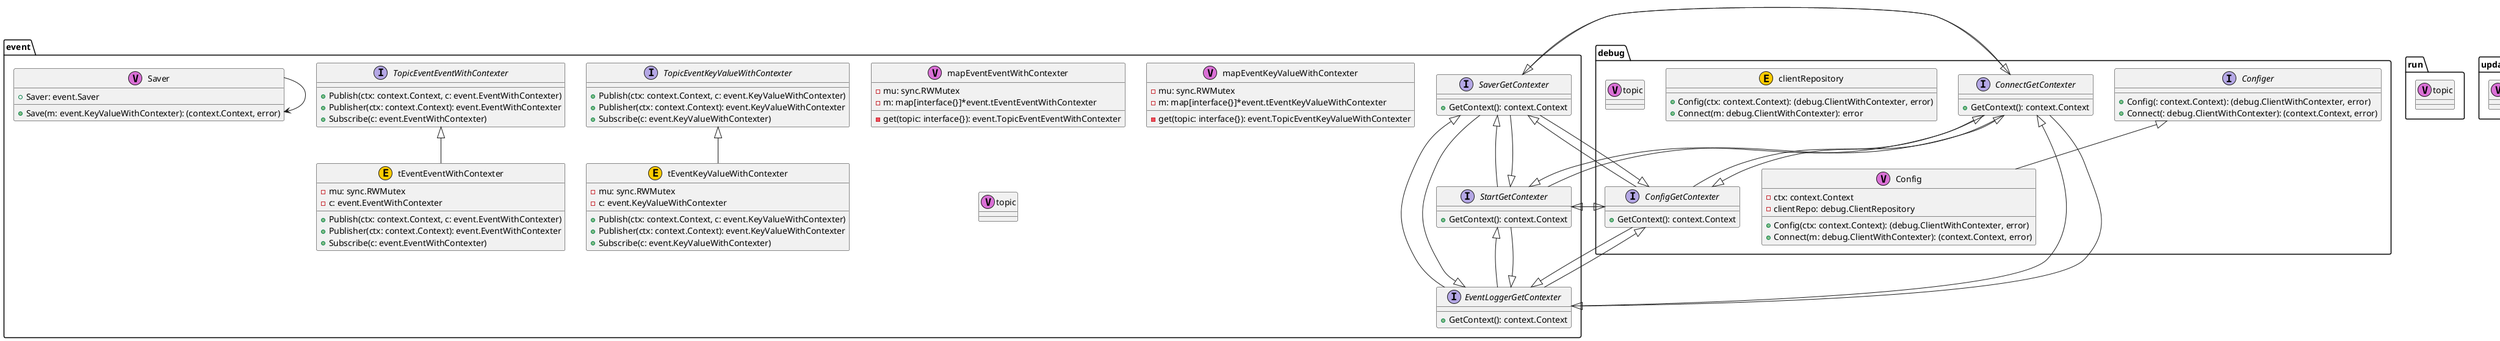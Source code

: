 @startuml

package "run" {
	class "topic" as run.topic <<V,Orchid>>
}



package "update" {
	class "topic" as update.topic <<V,Orchid>>
}



package "debug" {
	class "Config" as debug.Config <<V,Orchid>> {
		-ctx: context.Context
		-clientRepo: debug.ClientRepository
		+Config(ctx: context.Context): (debug.ClientWithContexter, error)
		+Connect(m: debug.ClientWithContexter): (context.Context, error)
	}
}



package "debug" {
	interface "ConfigGetContexter" as debug.ConfigGetContexter {
		+GetContext(): context.Context
	}
}



package "debug" {
	interface "Configer" as debug.Configer {
		+Config(: context.Context): (debug.ClientWithContexter, error)
		+Connect(: debug.ClientWithContexter): (context.Context, error)
	}
}



package "debug" {
	interface "ConnectGetContexter" as debug.ConnectGetContexter {
		+GetContext(): context.Context
	}
}



package "debug" {
	class "clientRepository" as debug.clientRepository <<E,#FFCC00>> {
		+Config(ctx: context.Context): (debug.ClientWithContexter, error)
		+Connect(m: debug.ClientWithContexter): error
	}
}



package "debug" {
	class "topic" as debug.topic <<V,Orchid>>
}



package "event" {
	interface "EventLoggerGetContexter" as event.EventLoggerGetContexter {
		+GetContext(): context.Context
	}
}



package "event" {
	class "Saver" as event.Saver <<V,Orchid>> {
		+Saver: event.Saver
		+Save(m: event.KeyValueWithContexter): (context.Context, error)
	}
}

	event.Saver --> event.Saver


package "event" {
	interface "SaverGetContexter" as event.SaverGetContexter {
		+GetContext(): context.Context
	}
}



package "event" {
	interface "StartGetContexter" as event.StartGetContexter {
		+GetContext(): context.Context
	}
}



package "event" {
	interface "TopicEventEventWithContexter" as event.TopicEventEventWithContexter {
		+Publish(ctx: context.Context, c: event.EventWithContexter)
		+Publisher(ctx: context.Context): event.EventWithContexter
		+Subscribe(c: event.EventWithContexter)
	}
}



package "event" {
	interface "TopicEventKeyValueWithContexter" as event.TopicEventKeyValueWithContexter {
		+Publish(ctx: context.Context, c: event.KeyValueWithContexter)
		+Publisher(ctx: context.Context): event.KeyValueWithContexter
		+Subscribe(c: event.KeyValueWithContexter)
	}
}



package "event" {
	class "mapEventEventWithContexter" as event.mapEventEventWithContexter <<V,Orchid>> {
		-mu: sync.RWMutex
		-m: map[interface{}]*event.tEventEventWithContexter
		-get(topic: interface{}): event.TopicEventEventWithContexter
	}
}



package "event" {
	class "mapEventKeyValueWithContexter" as event.mapEventKeyValueWithContexter <<V,Orchid>> {
		-mu: sync.RWMutex
		-m: map[interface{}]*event.tEventKeyValueWithContexter
		-get(topic: interface{}): event.TopicEventKeyValueWithContexter
	}
}



package "event" {
	class "tEventEventWithContexter" as event.tEventEventWithContexter <<E,#FFCC00>> {
		-mu: sync.RWMutex
		-c: event.EventWithContexter
		+Publish(ctx: context.Context, c: event.EventWithContexter)
		+Publisher(ctx: context.Context): event.EventWithContexter
		+Subscribe(c: event.EventWithContexter)
	}
}



package "event" {
	class "tEventKeyValueWithContexter" as event.tEventKeyValueWithContexter <<E,#FFCC00>> {
		-mu: sync.RWMutex
		-c: event.KeyValueWithContexter
		+Publish(ctx: context.Context, c: event.KeyValueWithContexter)
		+Publisher(ctx: context.Context): event.KeyValueWithContexter
		+Subscribe(c: event.KeyValueWithContexter)
	}
}



package "event" {
	class "topic" as event.topic <<V,Orchid>>
}



package "exporter" {
	class "GlobalMonitoredResource" as exporter.GlobalMonitoredResource <<V,Orchid>> {
		-projectID: string
		+MonitoredResource(): (string, map[string]string)
	}
}



	debug.Config -up-|> debug.Configer
	debug.ConfigGetContexter -up-|> debug.ConnectGetContexter
	debug.ConfigGetContexter -up-|> event.EventLoggerGetContexter
	debug.ConfigGetContexter -up-|> event.SaverGetContexter
	debug.ConfigGetContexter -up-|> event.StartGetContexter
	debug.ConnectGetContexter -up-|> debug.ConfigGetContexter
	debug.ConnectGetContexter -up-|> event.EventLoggerGetContexter
	debug.ConnectGetContexter -up-|> event.SaverGetContexter
	debug.ConnectGetContexter -up-|> event.StartGetContexter
	event.EventLoggerGetContexter -up-|> debug.ConfigGetContexter
	event.EventLoggerGetContexter -up-|> debug.ConnectGetContexter
	event.EventLoggerGetContexter -up-|> event.SaverGetContexter
	event.EventLoggerGetContexter -up-|> event.StartGetContexter
	event.SaverGetContexter -up-|> debug.ConfigGetContexter
	event.SaverGetContexter -up-|> debug.ConnectGetContexter
	event.SaverGetContexter -up-|> event.EventLoggerGetContexter
	event.SaverGetContexter -up-|> event.StartGetContexter
	event.StartGetContexter -up-|> debug.ConfigGetContexter
	event.StartGetContexter -up-|> debug.ConnectGetContexter
	event.StartGetContexter -up-|> event.EventLoggerGetContexter
	event.StartGetContexter -up-|> event.SaverGetContexter
	event.tEventEventWithContexter -up-|> event.TopicEventEventWithContexter
	event.tEventKeyValueWithContexter -up-|> event.TopicEventKeyValueWithContexter


@enduml
